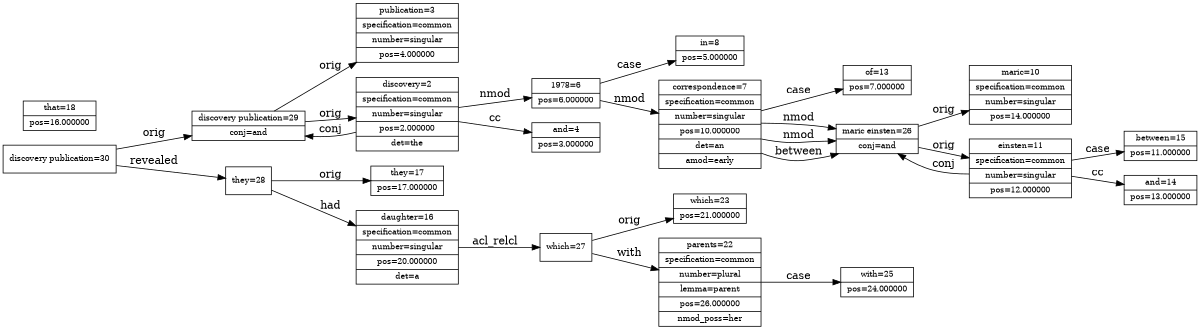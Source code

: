 digraph finite_state_machine {
    rankdir=LR;
    size="8,5"
node [shape = record, label="which=23|pos=21.000000", fontsize=10] q0;
node [shape = record, label="they=17|pos=17.000000", fontsize=10] q1;
node [shape = record, label="with=25|pos=24.000000", fontsize=10] q2;
node [shape = record, label="that=18|pos=16.000000", fontsize=10] q3;
node [shape = record, label="between=15|pos=11.000000", fontsize=10] q4;
node [shape = record, label="of=13|pos=7.000000", fontsize=10] q5;
node [shape = record, label="in=8|pos=5.000000", fontsize=10] q6;
node [shape = record, label="1978=6|pos=6.000000", fontsize=10] q7;
node [shape = record, label="and=14|pos=13.000000", fontsize=10] q8;
node [shape = record, label="and=4|pos=3.000000", fontsize=10] q9;
node [shape = record, label="maric=10|specification=common|number=singular|pos=14.000000", fontsize=10] q10;
node [shape = record, label="maric einsten=26|conj=and", fontsize=10] q11;
node [shape = record, label="parents=22|specification=common|number=plural|lemma=parent|pos=26.000000|nmod_poss=her", fontsize=10] q12;
node [shape = record, label="correspondence=7|specification=common|number=singular|pos=10.000000|det=an|amod=early", fontsize=10] q13;
node [shape = record, label="which=27", fontsize=10] q14;
node [shape = record, label="daughter=16|specification=common|number=singular|pos=20.000000|det=a", fontsize=10] q15;
node [shape = record, label="discovery publication=29|conj=and", fontsize=10] q16;
node [shape = record, label="publication=3|specification=common|number=singular|pos=4.000000", fontsize=10] q17;
node [shape = record, label="they=28", fontsize=10] q18;
node [shape = record, label="discovery=2|specification=common|number=singular|pos=2.000000|det=the", fontsize=10] q19;
node [shape = record, label="discovery publication=30", fontsize=10] q20;
node [shape = record, label="einsten=11|specification=common|number=singular|pos=12.000000", fontsize=10] q21;


q7 -> q6 [ label = "case"];
q7 -> q13 [ label = "nmod"];
q11 -> q10 [ label = "orig"];
q11 -> q21 [ label = "orig"];
q12 -> q2 [ label = "case"];
q13 -> q5 [ label = "case"];
q13 -> q11 [ label = "nmod"];
q13 -> q11 [ label = "nmod"];
q13 -> q11 [ label = "between"];
q14 -> q0 [ label = "orig"];
q14 -> q12 [ label = "with"];
q15 -> q14 [ label = "acl_relcl"];
q16 -> q19 [ label = "orig"];
q16 -> q17 [ label = "orig"];
q18 -> q1 [ label = "orig"];
q18 -> q15 [ label = "had"];
q19 -> q7 [ label = "nmod"];
q19 -> q16 [ label = "conj"];
q19 -> q9 [ label = "cc"];
q20 -> q16 [ label = "orig"];
q20 -> q18 [ label = "revealed"];
q21 -> q4 [ label = "case"];
q21 -> q11 [ label = "conj"];
q21 -> q8 [ label = "cc"];
}

